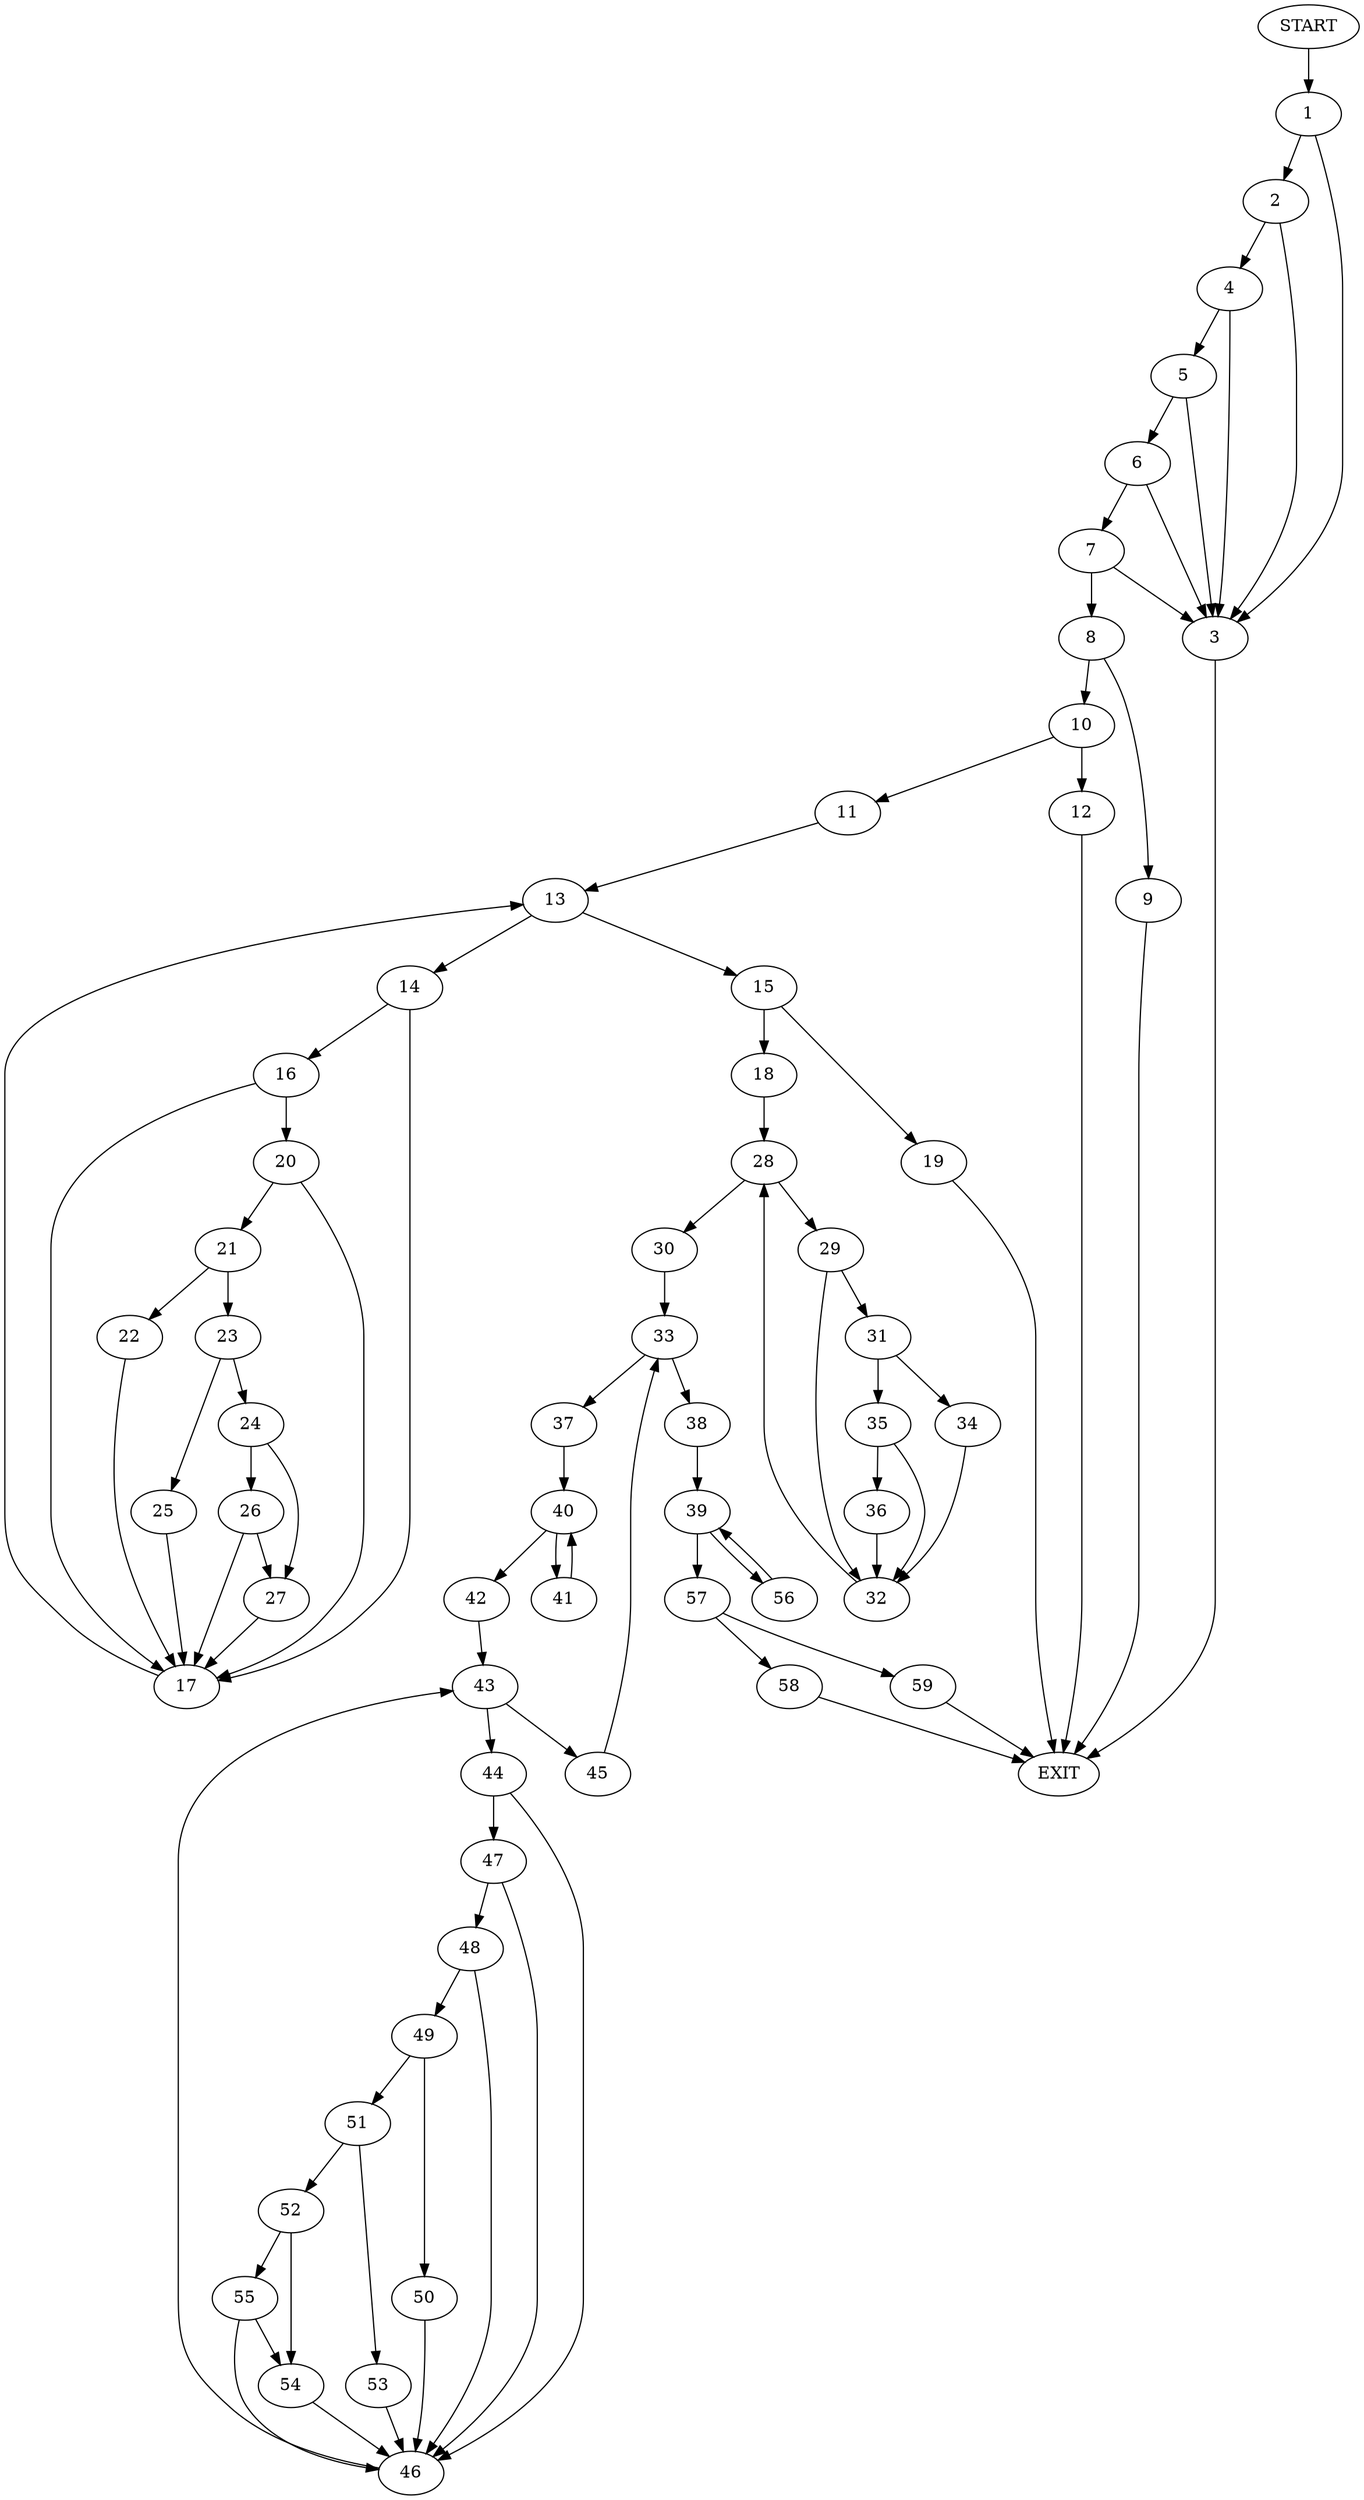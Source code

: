 digraph {
0 [label="START"]
60 [label="EXIT"]
0 -> 1
1 -> 2
1 -> 3
3 -> 60
2 -> 4
2 -> 3
4 -> 5
4 -> 3
5 -> 6
5 -> 3
6 -> 7
6 -> 3
7 -> 8
7 -> 3
8 -> 9
8 -> 10
9 -> 60
10 -> 11
10 -> 12
11 -> 13
12 -> 60
13 -> 14
13 -> 15
14 -> 16
14 -> 17
15 -> 18
15 -> 19
16 -> 20
16 -> 17
17 -> 13
20 -> 21
20 -> 17
21 -> 22
21 -> 23
23 -> 24
23 -> 25
22 -> 17
25 -> 17
24 -> 26
24 -> 27
26 -> 27
26 -> 17
27 -> 17
18 -> 28
19 -> 60
28 -> 29
28 -> 30
29 -> 31
29 -> 32
30 -> 33
31 -> 34
31 -> 35
32 -> 28
35 -> 32
35 -> 36
34 -> 32
36 -> 32
33 -> 37
33 -> 38
38 -> 39
37 -> 40
40 -> 41
40 -> 42
41 -> 40
42 -> 43
43 -> 44
43 -> 45
44 -> 46
44 -> 47
45 -> 33
46 -> 43
47 -> 48
47 -> 46
48 -> 49
48 -> 46
49 -> 50
49 -> 51
50 -> 46
51 -> 52
51 -> 53
52 -> 54
52 -> 55
53 -> 46
54 -> 46
55 -> 54
55 -> 46
39 -> 56
39 -> 57
57 -> 58
57 -> 59
56 -> 39
58 -> 60
59 -> 60
}
